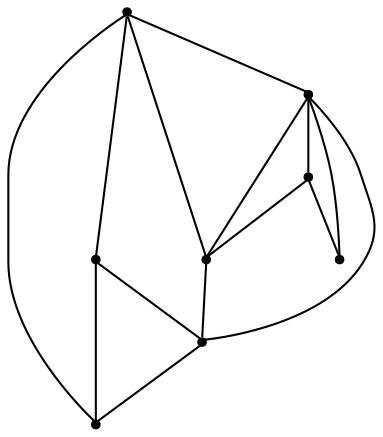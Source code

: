 graph {
  node [shape=point,comment="{\"directed\":false,\"doi\":\"10.1007/978-3-540-31843-9_22\",\"figure\":\"1 (1)\"}"]

  v0 [pos="586.1225813045058,280.7113647460937"]
  v1 [pos="680.6297351925872,375.1999537150065"]
  v2 [pos="680.6297351925872,280.7113647460937"]
  v3 [pos="586.1225813045058,375.1999537150065"]
  v4 [pos="491.6174940952035,280.7113647460937"]
  v5 [pos="397.11137354651163,375.1999537150065"]
  v6 [pos="491.6174940952035,375.1999537150065"]
  v7 [pos="397.11137354651163,280.7113647460937"]

  v5 -- v6 [id="-3",pos="397.11137354651163,375.1999537150065 491.6174940952035,375.1999537150065 491.6174940952035,375.1999537150065 491.6174940952035,375.1999537150065"]
  v6 -- v3 [id="-4",pos="491.6174940952035,375.1999537150065 586.1225813045058,375.1999537150065 586.1225813045058,375.1999537150065 586.1225813045058,375.1999537150065"]
  v3 -- v1 [id="-5",pos="586.1225813045058,375.1999537150065 680.6297351925872,375.1999537150065 680.6297351925872,375.1999537150065 680.6297351925872,375.1999537150065"]
  v7 -- v4 [id="-8",pos="397.11137354651163,280.7113647460937 491.6174940952035,280.7113647460937 491.6174940952035,280.7113647460937 491.6174940952035,280.7113647460937"]
  v4 -- v0 [id="-9",pos="491.6174940952035,280.7113647460937 586.1225813045058,280.7113647460937 586.1225813045058,280.7113647460937 586.1225813045058,280.7113647460937"]
  v0 -- v2 [id="-10",pos="586.1225813045058,280.7113647460937 680.6297351925872,280.7113647460937 680.6297351925872,280.7113647460937 680.6297351925872,280.7113647460937"]
  v5 -- v7 [id="-12",pos="397.11137354651163,375.1999537150065 397.11137354651163,280.7113647460937 397.11137354651163,280.7113647460937 397.11137354651163,280.7113647460937"]
  v6 -- v0 [id="-15",pos="491.6174940952035,375.1999537150065 586.1225813045058,280.7113647460937 586.1225813045058,280.7113647460937 586.1225813045058,280.7113647460937"]
  v6 -- v4 [id="-16",pos="491.6174940952035,375.1999537150065 491.6174940952035,280.7113647460937 491.6174940952035,280.7113647460937 491.6174940952035,280.7113647460937"]
  v4 -- v5 [id="-17",pos="491.6174940952035,280.7113647460937 397.11137354651163,375.1999537150065 397.11137354651163,375.1999537150065 397.11137354651163,375.1999537150065"]
  v3 -- v4 [id="-20",pos="586.1225813045058,375.1999537150065 491.6174940952035,280.7113647460937 491.6174940952035,280.7113647460937 491.6174940952035,280.7113647460937"]
  v3 -- v2 [id="-21",pos="586.1225813045058,375.1999537150065 680.6297351925872,280.7113647460937 680.6297351925872,280.7113647460937 680.6297351925872,280.7113647460937"]
  v1 -- v0 [id="-24",pos="680.6297351925872,375.1999537150065 586.1225813045058,280.7113647460937 586.1225813045058,280.7113647460937 586.1225813045058,280.7113647460937"]
  v1 -- v2 [id="-25",pos="680.6297351925872,375.1999537150065 680.6297351925872,280.7113647460937 680.6297351925872,280.7113647460937 680.6297351925872,280.7113647460937"]
}
